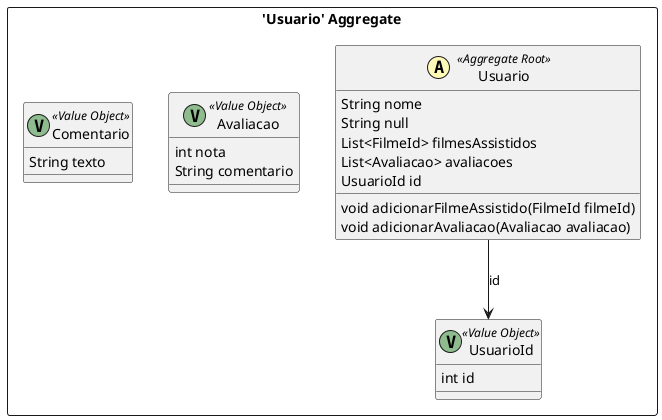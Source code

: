 @startuml

skinparam componentStyle uml2

package "'Usuario' Aggregate" <<Rectangle>> {
	class Usuario <<(A,#fffab8) Aggregate Root>> {
		String nome
		String null
		List<FilmeId> filmesAssistidos
		List<Avaliacao> avaliacoes
		UsuarioId id
		void adicionarFilmeAssistido(FilmeId filmeId)
		void adicionarAvaliacao(Avaliacao avaliacao)
	}
	class UsuarioId <<(V,DarkSeaGreen) Value Object>> {
		int id
	}
	class Avaliacao <<(V,DarkSeaGreen) Value Object>> {
		int nota
		String comentario
	}
	class Comentario <<(V,DarkSeaGreen) Value Object>> {
		String texto
	}
}
Usuario --> UsuarioId : id


@enduml
